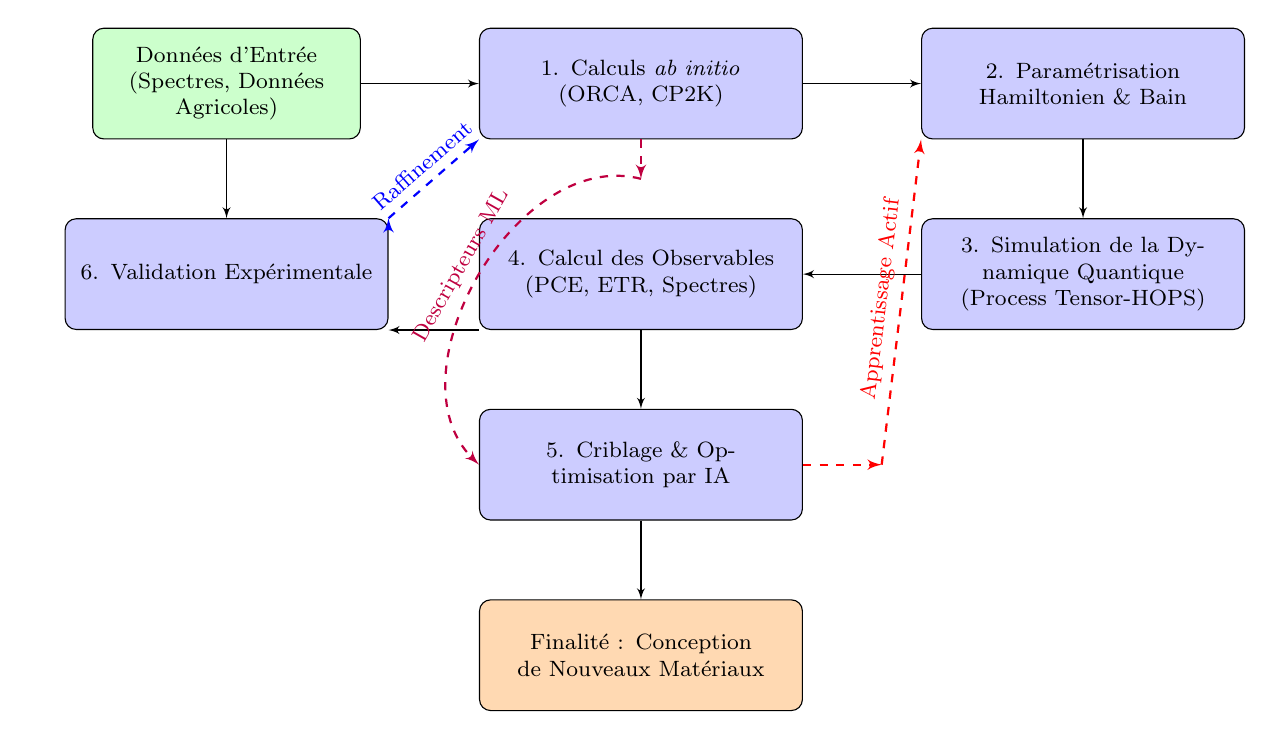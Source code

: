 % Définition des styles pour le diagramme
\tikzstyle{block} = [rectangle, draw, fill=blue!20,
    text width=11em, text centered, rounded corners, minimum height=4em]
\tikzstyle{io} = [rectangle, draw, fill=green!20,
    text width=9em, text centered, rounded corners, minimum height=4em]
\tikzstyle{result} = [rectangle, draw, fill=orange!30,
    text width=11em, text centered, rounded corners, minimum height=4em]
\tikzstyle{line} = [draw, -latex']

\begin{tikzpicture}[
    node distance=1cm and 1.5cm,
    auto,
    every node/.style={align=center},
    block/.append style={font=\footnotesize},
    io/.append style={font=\footnotesize},
    result/.append style={font=\footnotesize}
]
    % Placement des nœuds avec une grille plus régulière
    \node [io] (inputs) {Données d'Entrée \\ (Spectres, Données Agricoles)};
    \node [block, right=of inputs] (abinitio) {1. Calculs \textit{ab initio} \\ (ORCA, CP2K)};
    \node [block, right=of abinitio] (param) {2. Paramétrisation \\ Hamiltonien \& Bain};

    \node [block, below=of inputs] (exp) {6. Validation Expérimentale};
    \node [block, below=of abinitio] (obs) {4. Calcul des Observables \\ (PCE, ETR, Spectres)};
    \node [block, below=of param] (simu) {3. Simulation de la Dynamique Quantique \\ (Process Tensor-HOPS)};

    \node [block, below=of obs] (ml) {5. Criblage \& Optimisation par IA};
    \node [result, below=of ml] (design) {Finalité : Conception de Nouveaux Matériaux};

    % Tracé des flèches principales du flux de travail (plus fluides)
    \path [line] (inputs) -- (abinitio);
    \path [line] (abinitio) -- (param);
    \path [line] (param) -- (simu);
    \path [line] (simu) -- (obs);
    \path [line] (obs) -- (ml);
    \path [line] (ml) -- (design);

    % Boucle de validation expérimentale (ajustée pour éviter chevauchements)
    \path [line] (inputs.south) -- ++(0,-0.5cm) -| (exp.north);
    \path [line] (obs.south west) -- ++(-0.5cm,0) |- (exp.south east);

    % Boucles de rétroaction et d'optimisation (améliorées avec courbure et labels)
    \path [line, dashed, thick, blue] (exp.north east)
        edge[bend right=0] node[above, sloped, font=\footnotesize] {Raffinement} (abinitio.south west);
    \path [line, dashed, thick, red] (ml.east)
        -- ++(1cm,0)
        edge[bend left=0] node[above, sloped, font=\footnotesize] {Apprentissage Actif} (param.south west);
    \path [line, dashed, thick, purple] (abinitio.south)
        -- ++(0,-0.5cm)
        edge[bend right=75] node[above, sloped, font=\footnotesize] {Descripteurs ML} (ml.west);

    % Ajout d'un cadre global optionnel pour clarté (si nécessaire)
%     \node[draw, dashed, fit=(inputs) (design), inner sep=1cm] {};
\end{tikzpicture}
